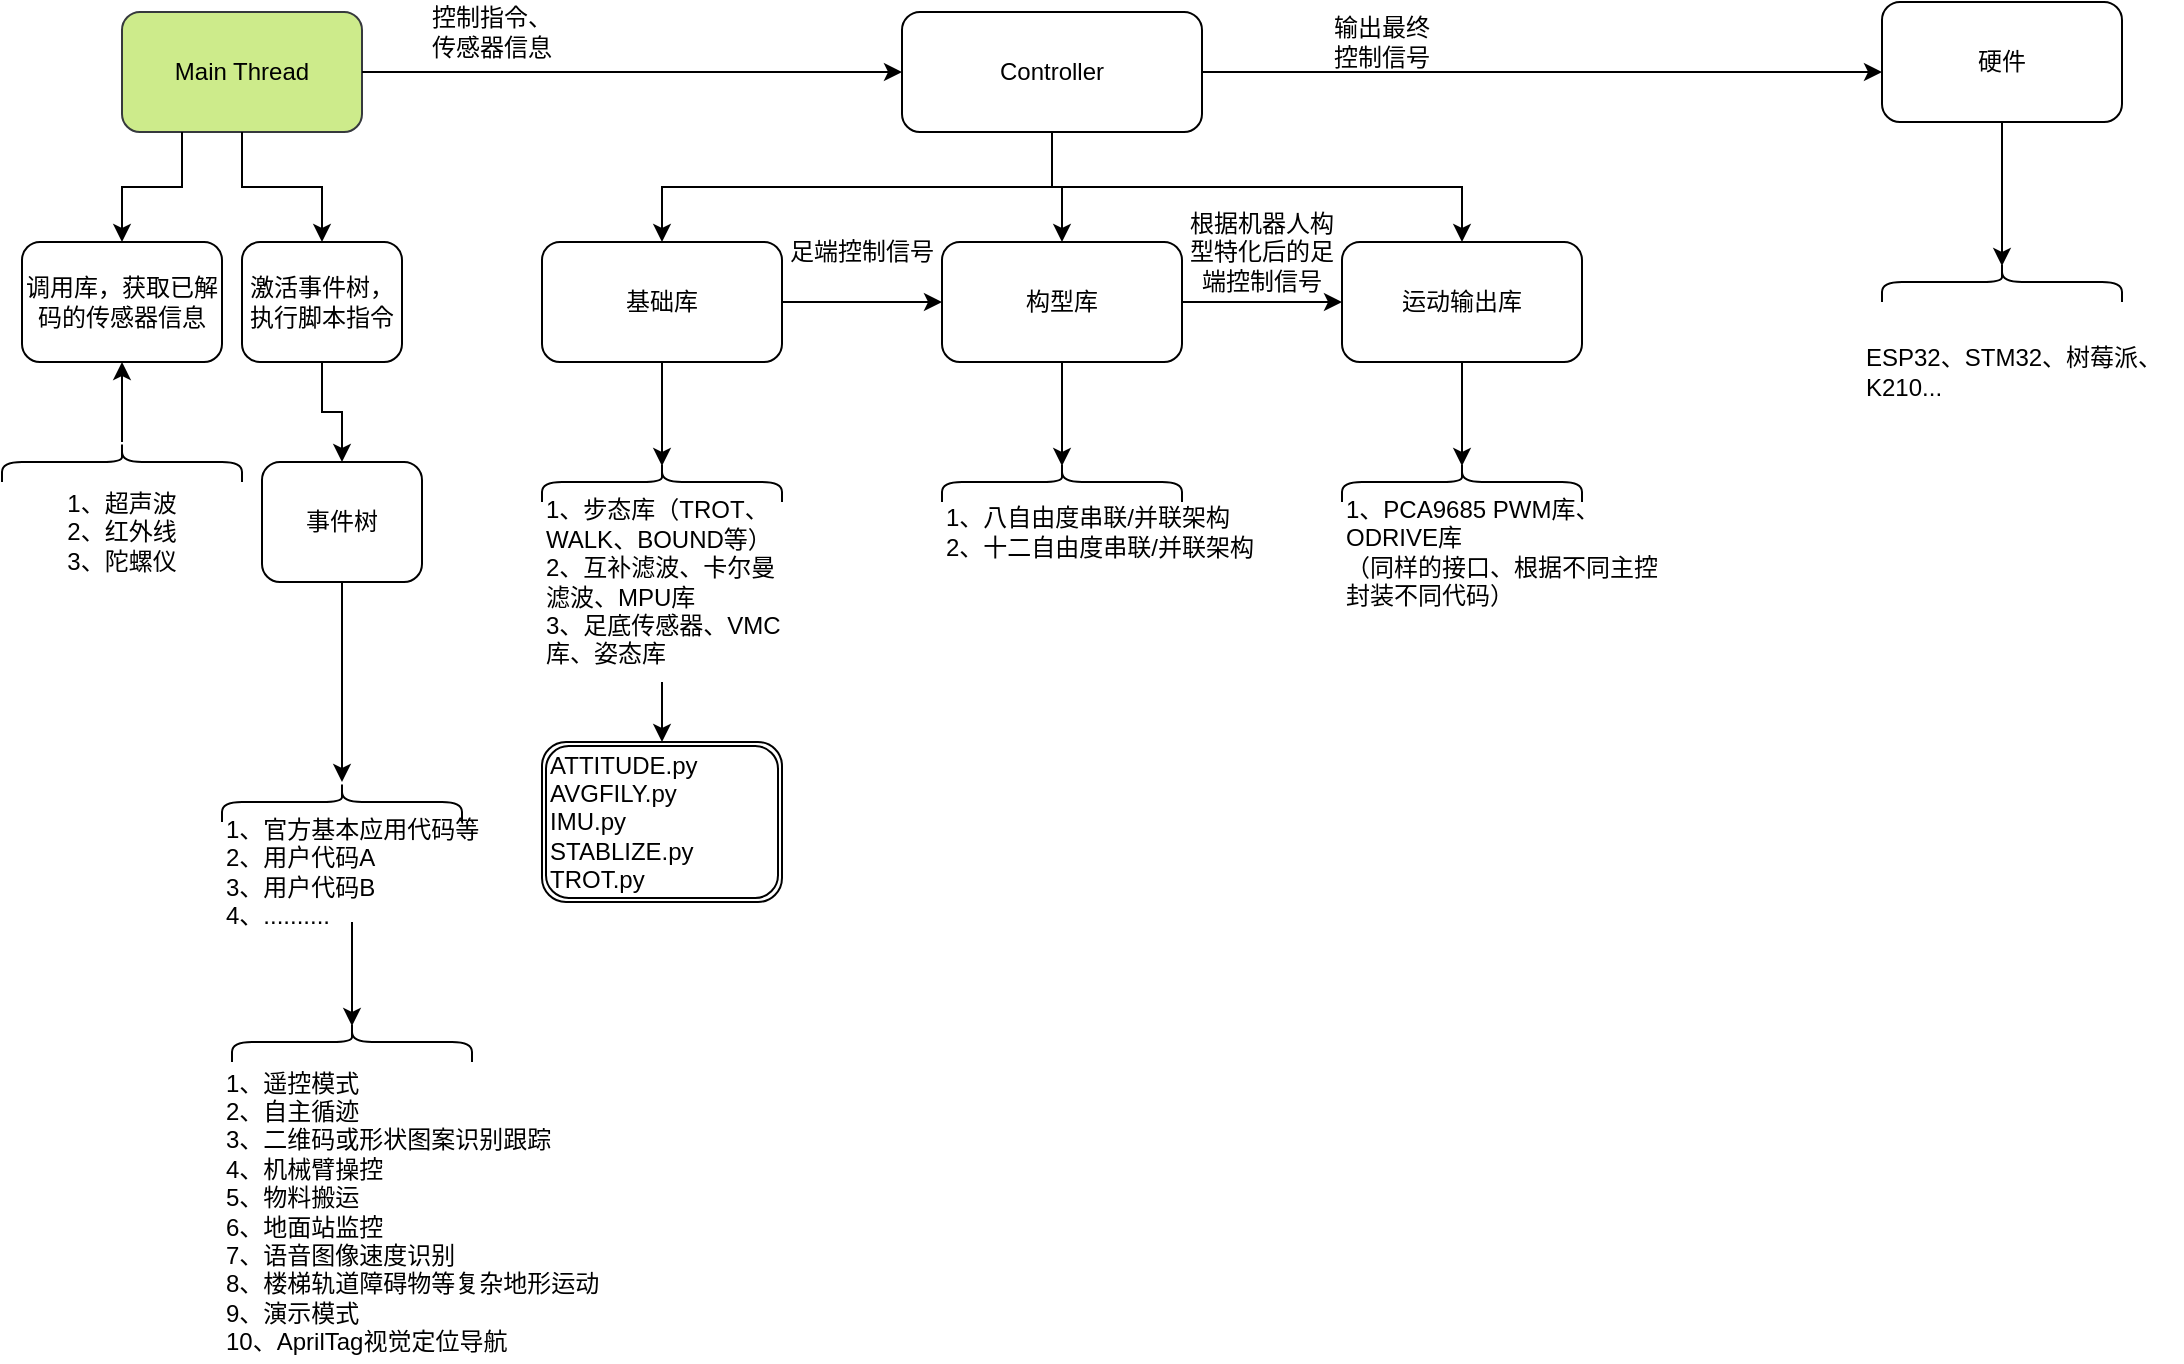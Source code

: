 <mxfile version="20.5.3" type="github">
  <diagram id="prtHgNgQTEPvFCAcTncT" name="Page-1">
    <mxGraphModel dx="1052" dy="579" grid="1" gridSize="10" guides="1" tooltips="1" connect="1" arrows="1" fold="1" page="1" pageScale="1" pageWidth="1169" pageHeight="827" math="0" shadow="0">
      <root>
        <object label="" 管道施工="" id="0">
          <mxCell />
        </object>
        <mxCell id="1" parent="0" />
        <mxCell id="n69_QYQXAGHu2_i68GKL-10" value="Main Thread" style="rounded=1;whiteSpace=wrap;html=1;fillColor=#cdeb8b;strokeColor=#36393d;" vertex="1" parent="1">
          <mxGeometry x="80" y="35" width="120" height="60" as="geometry" />
        </mxCell>
        <object label="" id="n69_QYQXAGHu2_i68GKL-11">
          <mxCell style="edgeStyle=orthogonalEdgeStyle;rounded=0;orthogonalLoop=1;jettySize=auto;html=1;" edge="1" source="n69_QYQXAGHu2_i68GKL-10" target="n69_QYQXAGHu2_i68GKL-12" parent="1">
            <mxGeometry relative="1" as="geometry">
              <Array as="points">
                <mxPoint x="400" y="65" />
              </Array>
            </mxGeometry>
          </mxCell>
        </object>
        <mxCell id="n69_QYQXAGHu2_i68GKL-39" style="edgeStyle=orthogonalEdgeStyle;rounded=0;orthogonalLoop=1;jettySize=auto;html=1;exitX=0.5;exitY=1;exitDx=0;exitDy=0;" edge="1" parent="1" source="n69_QYQXAGHu2_i68GKL-12" target="n69_QYQXAGHu2_i68GKL-38">
          <mxGeometry relative="1" as="geometry" />
        </mxCell>
        <mxCell id="n69_QYQXAGHu2_i68GKL-43" style="edgeStyle=orthogonalEdgeStyle;rounded=0;orthogonalLoop=1;jettySize=auto;html=1;entryX=0.5;entryY=0;entryDx=0;entryDy=0;" edge="1" parent="1" source="n69_QYQXAGHu2_i68GKL-12" target="n69_QYQXAGHu2_i68GKL-40">
          <mxGeometry relative="1" as="geometry" />
        </mxCell>
        <mxCell id="n69_QYQXAGHu2_i68GKL-45" value="" style="edgeStyle=orthogonalEdgeStyle;rounded=0;orthogonalLoop=1;jettySize=auto;html=1;exitX=0.5;exitY=1;exitDx=0;exitDy=0;" edge="1" parent="1" source="n69_QYQXAGHu2_i68GKL-12" target="n69_QYQXAGHu2_i68GKL-44">
          <mxGeometry relative="1" as="geometry" />
        </mxCell>
        <mxCell id="n69_QYQXAGHu2_i68GKL-12" value="Controller" style="rounded=1;whiteSpace=wrap;html=1;" vertex="1" parent="1">
          <mxGeometry x="470" y="35" width="150" height="60" as="geometry" />
        </mxCell>
        <mxCell id="n69_QYQXAGHu2_i68GKL-13" value="控制指令、传感器信息" style="text;html=1;strokeColor=none;fillColor=none;align=center;verticalAlign=middle;whiteSpace=wrap;rounded=0;" vertex="1" parent="1">
          <mxGeometry x="230" y="30" width="70" height="30" as="geometry" />
        </mxCell>
        <object label="" id="n69_QYQXAGHu2_i68GKL-18">
          <mxCell style="edgeStyle=orthogonalEdgeStyle;rounded=0;orthogonalLoop=1;jettySize=auto;html=1;exitX=1;exitY=0.5;exitDx=0;exitDy=0;" edge="1" target="n69_QYQXAGHu2_i68GKL-19" source="n69_QYQXAGHu2_i68GKL-12" parent="1">
            <mxGeometry relative="1" as="geometry">
              <mxPoint x="150" y="105" as="sourcePoint" />
              <Array as="points">
                <mxPoint x="720" y="65" />
                <mxPoint x="720" y="65" />
              </Array>
            </mxGeometry>
          </mxCell>
        </object>
        <mxCell id="n69_QYQXAGHu2_i68GKL-67" style="edgeStyle=orthogonalEdgeStyle;rounded=0;orthogonalLoop=1;jettySize=auto;html=1;entryX=0.1;entryY=0.5;entryDx=0;entryDy=0;entryPerimeter=0;" edge="1" parent="1" source="n69_QYQXAGHu2_i68GKL-19" target="n69_QYQXAGHu2_i68GKL-68">
          <mxGeometry relative="1" as="geometry">
            <mxPoint x="1020" y="150" as="targetPoint" />
          </mxGeometry>
        </mxCell>
        <mxCell id="n69_QYQXAGHu2_i68GKL-19" value="硬件" style="rounded=1;whiteSpace=wrap;html=1;" vertex="1" parent="1">
          <mxGeometry x="960" y="30" width="120" height="60" as="geometry" />
        </mxCell>
        <mxCell id="n69_QYQXAGHu2_i68GKL-20" value="输出最终控制信号" style="text;html=1;strokeColor=none;fillColor=none;align=center;verticalAlign=middle;whiteSpace=wrap;rounded=0;" vertex="1" parent="1">
          <mxGeometry x="680" y="35" width="60" height="30" as="geometry" />
        </mxCell>
        <mxCell id="n69_QYQXAGHu2_i68GKL-21" value="" style="edgeStyle=orthogonalEdgeStyle;rounded=0;orthogonalLoop=1;jettySize=auto;html=1;exitX=0.25;exitY=1;exitDx=0;exitDy=0;" edge="1" source="n69_QYQXAGHu2_i68GKL-10" target="n69_QYQXAGHu2_i68GKL-22" parent="1">
          <mxGeometry relative="1" as="geometry" />
        </mxCell>
        <mxCell id="n69_QYQXAGHu2_i68GKL-22" value="调用库，获取已解码的传感器信息" style="rounded=1;whiteSpace=wrap;html=1;" vertex="1" parent="1">
          <mxGeometry x="30" y="150" width="100" height="60" as="geometry" />
        </mxCell>
        <mxCell id="n69_QYQXAGHu2_i68GKL-25" value="" style="edgeStyle=orthogonalEdgeStyle;rounded=0;orthogonalLoop=1;jettySize=auto;html=1;" edge="1" source="n69_QYQXAGHu2_i68GKL-10" target="n69_QYQXAGHu2_i68GKL-26" parent="1">
          <mxGeometry relative="1" as="geometry" />
        </mxCell>
        <mxCell id="n69_QYQXAGHu2_i68GKL-26" value="激活事件树，执行脚本指令" style="rounded=1;whiteSpace=wrap;html=1;" vertex="1" parent="1">
          <mxGeometry x="140" y="150" width="80" height="60" as="geometry" />
        </mxCell>
        <mxCell id="n69_QYQXAGHu2_i68GKL-28" style="edgeStyle=orthogonalEdgeStyle;rounded=0;orthogonalLoop=1;jettySize=auto;html=1;entryX=0.5;entryY=1;entryDx=0;entryDy=0;" edge="1" parent="1" source="n69_QYQXAGHu2_i68GKL-27" target="n69_QYQXAGHu2_i68GKL-22">
          <mxGeometry relative="1" as="geometry" />
        </mxCell>
        <mxCell id="n69_QYQXAGHu2_i68GKL-27" value="" style="shape=curlyBracket;whiteSpace=wrap;html=1;rounded=1;labelPosition=left;verticalLabelPosition=middle;align=right;verticalAlign=middle;rotation=90;" vertex="1" parent="1">
          <mxGeometry x="70" y="200" width="20" height="120" as="geometry" />
        </mxCell>
        <mxCell id="n69_QYQXAGHu2_i68GKL-29" value="1、超声波&lt;br&gt;2、红外线&lt;br&gt;3、陀螺仪" style="text;html=1;strokeColor=none;fillColor=none;align=center;verticalAlign=middle;whiteSpace=wrap;rounded=0;" vertex="1" parent="1">
          <mxGeometry x="20" y="270" width="120" height="50" as="geometry" />
        </mxCell>
        <mxCell id="n69_QYQXAGHu2_i68GKL-30" value="" style="edgeStyle=orthogonalEdgeStyle;rounded=0;orthogonalLoop=1;jettySize=auto;html=1;" edge="1" target="n69_QYQXAGHu2_i68GKL-31" source="n69_QYQXAGHu2_i68GKL-26" parent="1">
          <mxGeometry relative="1" as="geometry">
            <mxPoint x="150" y="165" as="sourcePoint" />
          </mxGeometry>
        </mxCell>
        <mxCell id="n69_QYQXAGHu2_i68GKL-33" style="edgeStyle=orthogonalEdgeStyle;rounded=0;orthogonalLoop=1;jettySize=auto;html=1;" edge="1" parent="1" source="n69_QYQXAGHu2_i68GKL-31" target="n69_QYQXAGHu2_i68GKL-32">
          <mxGeometry relative="1" as="geometry" />
        </mxCell>
        <mxCell id="n69_QYQXAGHu2_i68GKL-31" value="事件树" style="rounded=1;whiteSpace=wrap;html=1;" vertex="1" parent="1">
          <mxGeometry x="150" y="260" width="80" height="60" as="geometry" />
        </mxCell>
        <mxCell id="n69_QYQXAGHu2_i68GKL-32" value="" style="shape=curlyBracket;whiteSpace=wrap;html=1;rounded=1;labelPosition=left;verticalLabelPosition=middle;align=right;verticalAlign=middle;rotation=90;" vertex="1" parent="1">
          <mxGeometry x="180" y="370" width="20" height="120" as="geometry" />
        </mxCell>
        <mxCell id="n69_QYQXAGHu2_i68GKL-36" style="edgeStyle=orthogonalEdgeStyle;rounded=0;orthogonalLoop=1;jettySize=auto;html=1;entryX=0.1;entryY=0.5;entryDx=0;entryDy=0;entryPerimeter=0;" edge="1" parent="1" source="n69_QYQXAGHu2_i68GKL-34" target="n69_QYQXAGHu2_i68GKL-35">
          <mxGeometry relative="1" as="geometry" />
        </mxCell>
        <mxCell id="n69_QYQXAGHu2_i68GKL-34" value="1、官方基本应用代码等&lt;br&gt;2、用户代码A&lt;br&gt;3、用户代码B&lt;br&gt;4、.........." style="text;html=1;strokeColor=none;fillColor=none;align=left;verticalAlign=middle;whiteSpace=wrap;rounded=0;" vertex="1" parent="1">
          <mxGeometry x="130" y="440" width="130" height="50" as="geometry" />
        </mxCell>
        <mxCell id="n69_QYQXAGHu2_i68GKL-35" value="" style="shape=curlyBracket;whiteSpace=wrap;html=1;rounded=1;labelPosition=left;verticalLabelPosition=middle;align=right;verticalAlign=middle;rotation=90;" vertex="1" parent="1">
          <mxGeometry x="185" y="490" width="20" height="120" as="geometry" />
        </mxCell>
        <mxCell id="n69_QYQXAGHu2_i68GKL-37" value="1、遥控模式&lt;br&gt;2、自主循迹&lt;br&gt;3、二维码或形状图案识别跟踪&lt;br&gt;4、机械臂操控&lt;br&gt;5、物料搬运&lt;br&gt;6、地面站监控&lt;br&gt;7、语音图像速度识别&lt;br&gt;8、楼梯轨道障碍物等复杂地形运动&lt;br&gt;9、演示模式&lt;br&gt;10、AprilTag视觉定位导航" style="text;html=1;strokeColor=none;fillColor=none;align=left;verticalAlign=middle;whiteSpace=wrap;rounded=0;labelPosition=center;verticalLabelPosition=middle;" vertex="1" parent="1">
          <mxGeometry x="130" y="560" width="190" height="150" as="geometry" />
        </mxCell>
        <mxCell id="n69_QYQXAGHu2_i68GKL-46" style="edgeStyle=orthogonalEdgeStyle;rounded=0;orthogonalLoop=1;jettySize=auto;html=1;" edge="1" parent="1" source="n69_QYQXAGHu2_i68GKL-38" target="n69_QYQXAGHu2_i68GKL-40">
          <mxGeometry relative="1" as="geometry" />
        </mxCell>
        <mxCell id="n69_QYQXAGHu2_i68GKL-49" style="edgeStyle=orthogonalEdgeStyle;rounded=0;orthogonalLoop=1;jettySize=auto;html=1;entryX=0.1;entryY=0.5;entryDx=0;entryDy=0;entryPerimeter=0;" edge="1" parent="1" source="n69_QYQXAGHu2_i68GKL-38" target="n69_QYQXAGHu2_i68GKL-50">
          <mxGeometry relative="1" as="geometry">
            <mxPoint x="350" y="240" as="targetPoint" />
          </mxGeometry>
        </mxCell>
        <mxCell id="n69_QYQXAGHu2_i68GKL-38" value="基础库" style="whiteSpace=wrap;html=1;rounded=1;" vertex="1" parent="1">
          <mxGeometry x="290" y="150" width="120" height="60" as="geometry" />
        </mxCell>
        <mxCell id="n69_QYQXAGHu2_i68GKL-47" style="edgeStyle=orthogonalEdgeStyle;rounded=0;orthogonalLoop=1;jettySize=auto;html=1;" edge="1" parent="1" source="n69_QYQXAGHu2_i68GKL-40" target="n69_QYQXAGHu2_i68GKL-44">
          <mxGeometry relative="1" as="geometry" />
        </mxCell>
        <mxCell id="n69_QYQXAGHu2_i68GKL-59" style="edgeStyle=orthogonalEdgeStyle;rounded=0;orthogonalLoop=1;jettySize=auto;html=1;entryX=0.1;entryY=0.5;entryDx=0;entryDy=0;entryPerimeter=0;" edge="1" parent="1" source="n69_QYQXAGHu2_i68GKL-40" target="n69_QYQXAGHu2_i68GKL-60">
          <mxGeometry relative="1" as="geometry">
            <mxPoint x="550" y="270" as="targetPoint" />
          </mxGeometry>
        </mxCell>
        <mxCell id="n69_QYQXAGHu2_i68GKL-40" value="构型库" style="whiteSpace=wrap;html=1;rounded=1;" vertex="1" parent="1">
          <mxGeometry x="490" y="150" width="120" height="60" as="geometry" />
        </mxCell>
        <mxCell id="n69_QYQXAGHu2_i68GKL-63" style="edgeStyle=orthogonalEdgeStyle;rounded=0;orthogonalLoop=1;jettySize=auto;html=1;entryX=0.1;entryY=0.5;entryDx=0;entryDy=0;entryPerimeter=0;" edge="1" parent="1" source="n69_QYQXAGHu2_i68GKL-44" target="n69_QYQXAGHu2_i68GKL-64">
          <mxGeometry relative="1" as="geometry">
            <mxPoint x="750" y="270" as="targetPoint" />
          </mxGeometry>
        </mxCell>
        <mxCell id="n69_QYQXAGHu2_i68GKL-44" value="运动输出库" style="whiteSpace=wrap;html=1;rounded=1;" vertex="1" parent="1">
          <mxGeometry x="690" y="150" width="120" height="60" as="geometry" />
        </mxCell>
        <mxCell id="n69_QYQXAGHu2_i68GKL-50" value="" style="shape=curlyBracket;whiteSpace=wrap;html=1;rounded=1;labelPosition=left;verticalLabelPosition=middle;align=right;verticalAlign=middle;rotation=90;" vertex="1" parent="1">
          <mxGeometry x="340" y="210" width="20" height="120" as="geometry" />
        </mxCell>
        <mxCell id="n69_QYQXAGHu2_i68GKL-55" style="edgeStyle=orthogonalEdgeStyle;rounded=0;orthogonalLoop=1;jettySize=auto;html=1;entryX=0.5;entryY=0;entryDx=0;entryDy=0;" edge="1" parent="1" source="n69_QYQXAGHu2_i68GKL-51" target="n69_QYQXAGHu2_i68GKL-54">
          <mxGeometry relative="1" as="geometry" />
        </mxCell>
        <mxCell id="n69_QYQXAGHu2_i68GKL-51" value="&lt;div style=&quot;&quot;&gt;&lt;span style=&quot;background-color: initial;&quot;&gt;1、步态库（TROT、WALK、BOUND等）&lt;/span&gt;&lt;/div&gt;2、互补滤波、卡尔曼滤波、MPU库&lt;br&gt;3、足底传感器、VMC库、姿态库" style="text;html=1;strokeColor=none;fillColor=none;align=left;verticalAlign=middle;whiteSpace=wrap;rounded=0;" vertex="1" parent="1">
          <mxGeometry x="290" y="270" width="120" height="100" as="geometry" />
        </mxCell>
        <mxCell id="n69_QYQXAGHu2_i68GKL-54" value="ATTITUDE.py&lt;br&gt;AVGFILY.py&lt;br&gt;IMU.py&lt;br&gt;STABLIZE.py&lt;br&gt;&lt;div style=&quot;&quot;&gt;&lt;span style=&quot;background-color: initial;&quot;&gt;TROT.py&lt;/span&gt;&lt;/div&gt;" style="shape=ext;double=1;rounded=1;whiteSpace=wrap;html=1;align=left;" vertex="1" parent="1">
          <mxGeometry x="290" y="400" width="120" height="80" as="geometry" />
        </mxCell>
        <mxCell id="n69_QYQXAGHu2_i68GKL-56" value="足端控制信号" style="text;html=1;strokeColor=none;fillColor=none;align=center;verticalAlign=middle;whiteSpace=wrap;rounded=0;" vertex="1" parent="1">
          <mxGeometry x="390" y="130" width="120" height="50" as="geometry" />
        </mxCell>
        <mxCell id="n69_QYQXAGHu2_i68GKL-57" value="根据机器人构型特化后的足端控制信号" style="text;html=1;strokeColor=none;fillColor=none;align=center;verticalAlign=middle;whiteSpace=wrap;rounded=0;" vertex="1" parent="1">
          <mxGeometry x="610" y="130" width="80" height="50" as="geometry" />
        </mxCell>
        <mxCell id="n69_QYQXAGHu2_i68GKL-60" value="" style="shape=curlyBracket;whiteSpace=wrap;html=1;rounded=1;labelPosition=left;verticalLabelPosition=middle;align=right;verticalAlign=middle;rotation=90;" vertex="1" parent="1">
          <mxGeometry x="540" y="210" width="20" height="120" as="geometry" />
        </mxCell>
        <mxCell id="n69_QYQXAGHu2_i68GKL-61" value="1、八自由度串联/并联架构&lt;br&gt;2、十二自由度串联/并联架构" style="text;html=1;strokeColor=none;fillColor=none;align=left;verticalAlign=middle;whiteSpace=wrap;rounded=0;" vertex="1" parent="1">
          <mxGeometry x="490" y="270" width="160" height="50" as="geometry" />
        </mxCell>
        <mxCell id="n69_QYQXAGHu2_i68GKL-64" value="" style="shape=curlyBracket;whiteSpace=wrap;html=1;rounded=1;labelPosition=left;verticalLabelPosition=middle;align=right;verticalAlign=middle;rotation=90;" vertex="1" parent="1">
          <mxGeometry x="740" y="210" width="20" height="120" as="geometry" />
        </mxCell>
        <mxCell id="n69_QYQXAGHu2_i68GKL-65" value="1、PCA9685 PWM库、ODRIVE库&lt;br&gt;（同样的接口、根据不同主控封装不同代码）" style="text;html=1;strokeColor=none;fillColor=none;align=left;verticalAlign=middle;whiteSpace=wrap;rounded=0;" vertex="1" parent="1">
          <mxGeometry x="690" y="280" width="160" height="50" as="geometry" />
        </mxCell>
        <mxCell id="n69_QYQXAGHu2_i68GKL-68" value="" style="shape=curlyBracket;whiteSpace=wrap;html=1;rounded=1;labelPosition=left;verticalLabelPosition=middle;align=right;verticalAlign=middle;rotation=90;" vertex="1" parent="1">
          <mxGeometry x="1010" y="110" width="20" height="120" as="geometry" />
        </mxCell>
        <mxCell id="n69_QYQXAGHu2_i68GKL-70" value="ESP32、STM32、树莓派、K210..." style="text;html=1;strokeColor=none;fillColor=none;align=left;verticalAlign=middle;whiteSpace=wrap;rounded=0;" vertex="1" parent="1">
          <mxGeometry x="950" y="190" width="160" height="50" as="geometry" />
        </mxCell>
      </root>
    </mxGraphModel>
  </diagram>
</mxfile>
